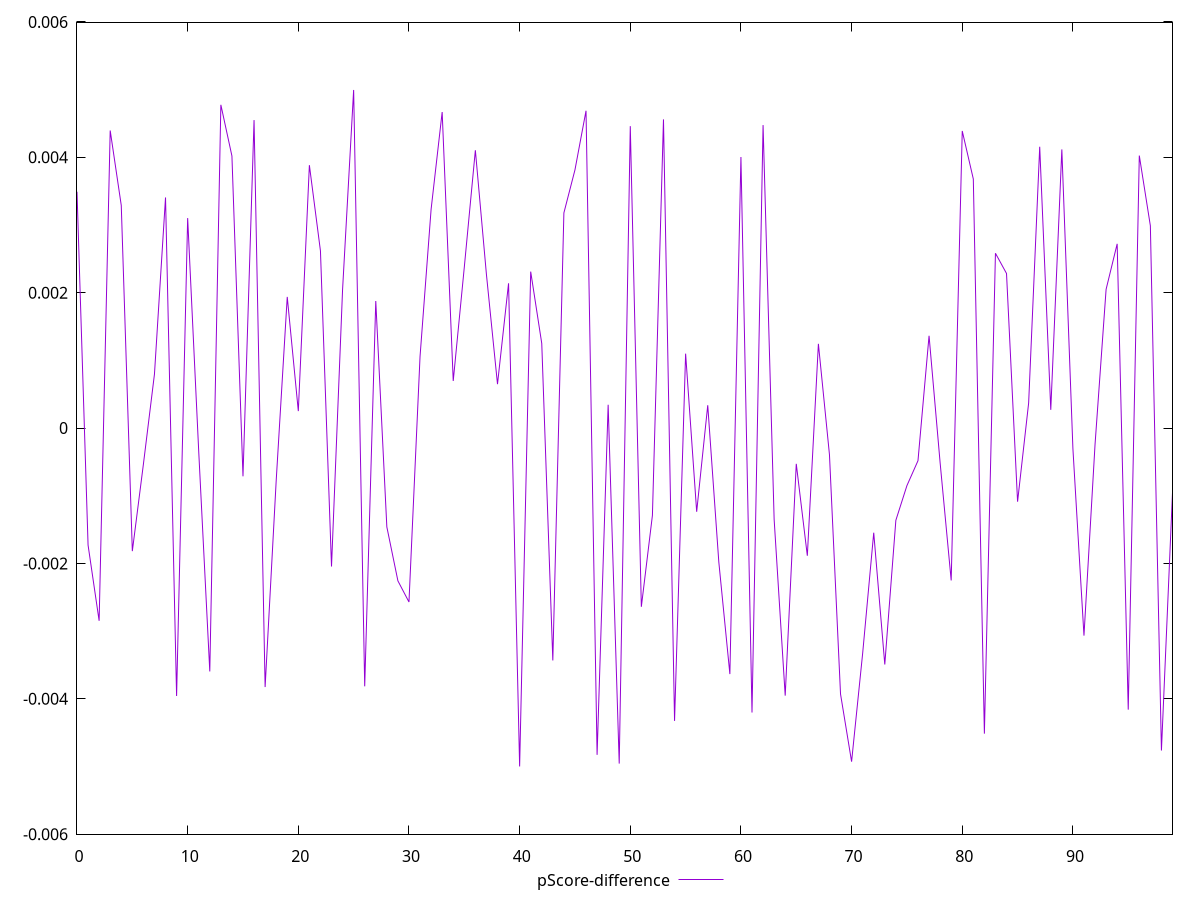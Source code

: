 reset

$pScoreDifference <<EOF
0 0.0034917943544636454
1 -0.0017285819429088897
2 -0.002847012112652092
3 0.004396169999191679
4 0.0032896519377690336
5 -0.0018179886678898471
6 -0.0005343795873782309
7 0.0007971429421380627
8 0.0034071330194987426
9 -0.003958245708156172
10 0.0031027507003656973
11 -0.00034473555408076617
12 -0.0035952359823011037
13 0.0047758223104144015
14 0.0040197697986533165
15 -0.0007128626015200368
16 0.004550467100483013
17 -0.003826305112995476
18 -0.0007802781968464512
19 0.0019379690029402707
20 0.000251111478659638
21 0.0038842168202836147
22 0.0026177510270672666
23 -0.002045396016029377
24 0.002046860693656838
25 0.004994975928147127
26 -0.0038154745769233
27 0.0018768530066330946
28 -0.001460274550853291
29 -0.002257435850298639
30 -0.0025695132940272702
31 0.00105606596934954
32 0.0032316001143068984
33 0.004669046437146496
34 0.0006958328850899531
35 0.0023762242524679456
36 0.004104992350094261
37 0.0022699206830896212
38 0.0006489340002813204
39 0.0021387489951472383
40 -0.004998969807183062
41 0.0023116566938375938
42 0.0012503244710289074
43 -0.0034330394433281786
44 0.0031790186942383114
45 0.003813979371152576
46 0.0046879509275792874
47 -0.0048273536304038744
48 0.0003450213613979125
49 -0.00495698822444654
50 0.004460451815542998
51 -0.002640269138540652
52 -0.0012903214204432745
53 0.004560633402251324
54 -0.0043260408440324305
55 0.001099502040437239
56 -0.001236184167734744
57 0.0003370655172950654
58 -0.001977795680943084
59 -0.003634363844861599
60 0.004004618642062585
61 -0.004201942924256963
62 0.0044769064523945135
63 -0.001348941151153582
64 -0.0039529092149815925
65 -0.0005282831464351601
66 -0.001885985461062445
67 0.001244893668090774
68 -0.0003931140389738519
69 -0.003928994162138766
70 -0.004928120455281904
71 -0.003327735967346479
72 -0.0015457015487598813
73 -0.003492424541397088
74 -0.00136225907452181
75 -0.0008501995106233728
76 -0.0004818509736846943
77 0.0013636721189453915
78 -0.0005113736442048378
79 -0.0022508749977783182
80 0.004389313659035721
81 0.003679699732866637
82 -0.004514534827765093
83 0.002582905918051992
84 0.002283906261114299
85 -0.0010877214148733994
86 0.00037064484270574183
87 0.0041563860277903375
88 0.00026948708933194343
89 0.004116965536824502
90 -0.00030417860623266346
91 -0.0030659876511044404
92 -0.0002431127148828649
93 0.002049974913883812
94 0.0027218984875924113
95 -0.0041599162575645665
96 0.004025820367591582
97 0.00298861676560791
98 -0.004763406352773947
99 -0.0009540486476026233
EOF

set key outside below
set xrange [0:99]
set yrange [-0.005998969807183062:0.005994975928147127]
set trange [-0.005998969807183062:0.005994975928147127]
set terminal svg size 640, 500 enhanced background rgb 'white'
set output "report_00013_2021-02-09T12-04-24.940Z/speed-index/samples/pages+cached/pScore-difference/values.svg"

plot $pScoreDifference title "pScore-difference" with line

reset
